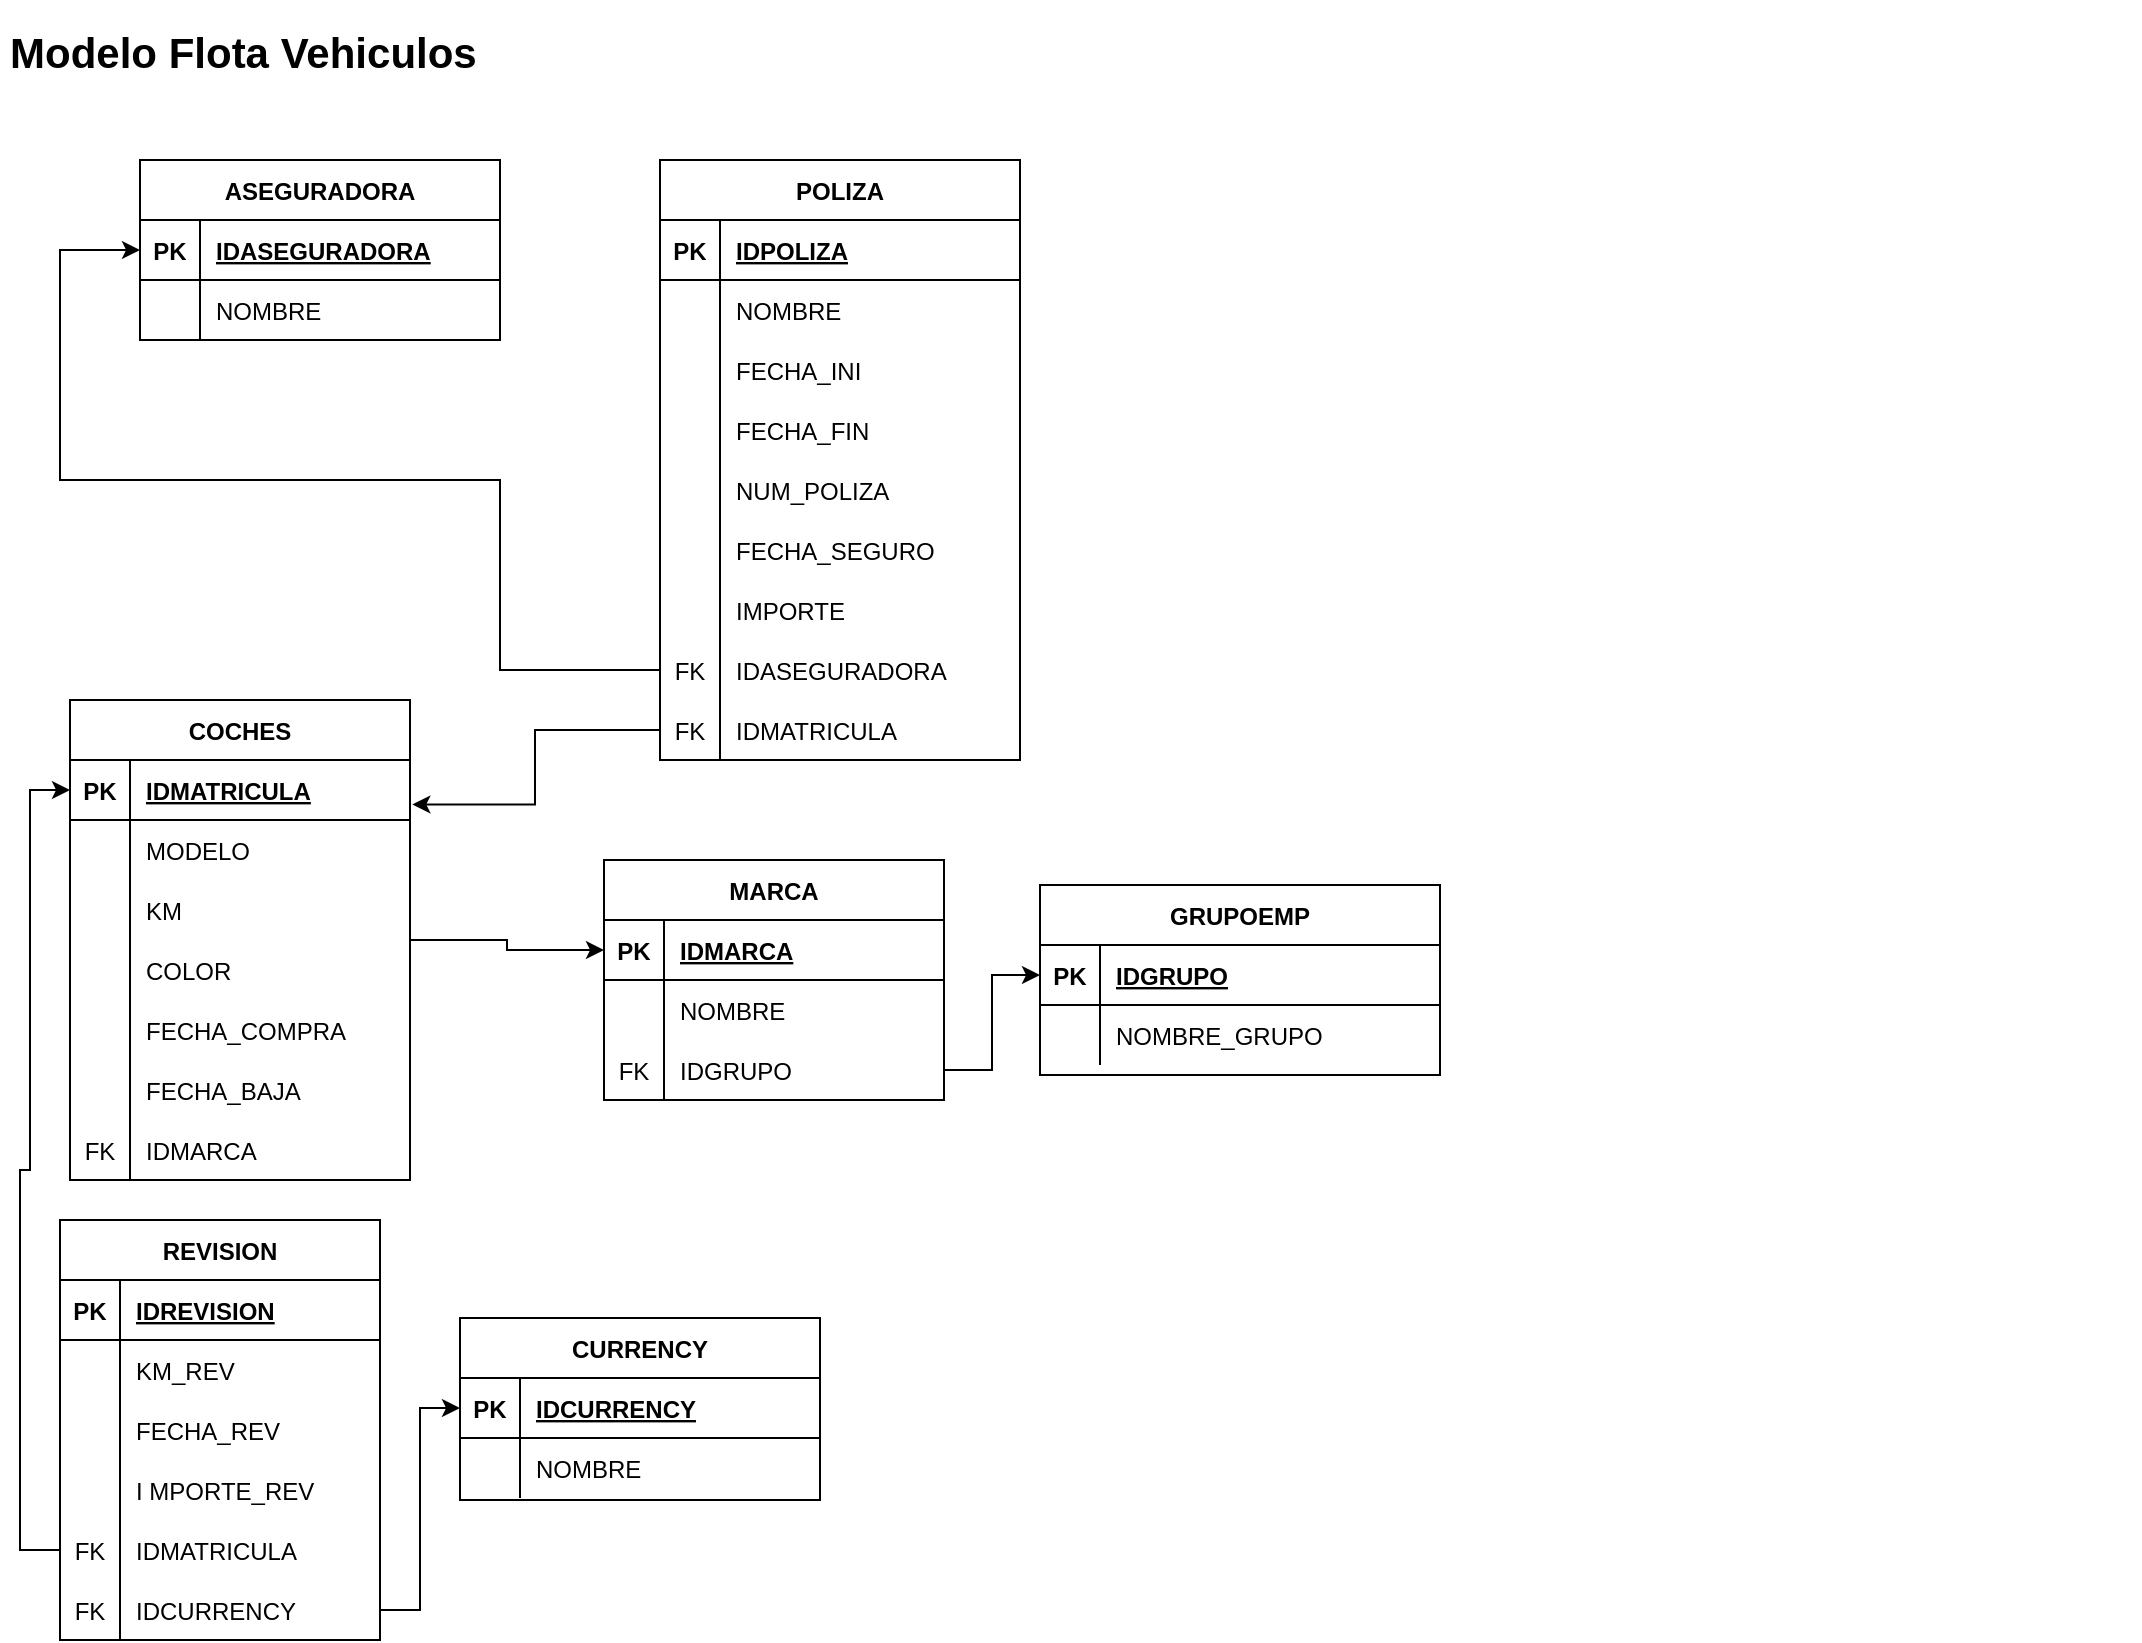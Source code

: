<mxfile version="20.2.3" type="device"><diagram id="aK4C7mlp8Xrq4ZPR62fl" name="Inicial"><mxGraphModel dx="1865" dy="1818" grid="1" gridSize="10" guides="1" tooltips="1" connect="1" arrows="1" fold="1" page="1" pageScale="1" pageWidth="827" pageHeight="1169" math="0" shadow="0"><root><mxCell id="sPQ5rHdTqfsLDdzNJS4Q-0"/><mxCell id="sPQ5rHdTqfsLDdzNJS4Q-1" parent="sPQ5rHdTqfsLDdzNJS4Q-0"/><mxCell id="rnK1RcPISzeLYqiDlAwx-37" style="edgeStyle=orthogonalEdgeStyle;rounded=0;orthogonalLoop=1;jettySize=auto;html=1;entryX=0;entryY=0.5;entryDx=0;entryDy=0;exitX=0;exitY=0.5;exitDx=0;exitDy=0;" parent="sPQ5rHdTqfsLDdzNJS4Q-1" source="Af42pifktL7_p83YSDZg-10" target="Af42pifktL7_p83YSDZg-18" edge="1"><mxGeometry relative="1" as="geometry"><mxPoint x="-190" y="45" as="sourcePoint"/><mxPoint x="-100" y="290" as="targetPoint"/><Array as="points"><mxPoint x="-550" y="255"/><mxPoint x="-550" y="160"/><mxPoint x="-770" y="160"/></Array></mxGeometry></mxCell><mxCell id="at1n2VVAKuRgi7JGiB5w-0" value="&lt;h1 style=&quot;font-size: 21px&quot;&gt;Modelo Flota Vehiculos&lt;/h1&gt;&lt;div&gt;&lt;br&gt;&lt;/div&gt;" style="text;html=1;strokeColor=none;fillColor=none;spacing=5;spacingTop=-20;whiteSpace=wrap;overflow=hidden;rounded=0;fontSize=21;" parent="sPQ5rHdTqfsLDdzNJS4Q-1" vertex="1"><mxGeometry x="-800" y="-70" width="1070" height="70" as="geometry"/></mxCell><mxCell id="-VSsJxpQk10HwrVMGV95-1" value="POLIZA" style="shape=table;startSize=30;container=1;collapsible=1;childLayout=tableLayout;fixedRows=1;rowLines=0;fontStyle=1;align=center;resizeLast=1;" parent="sPQ5rHdTqfsLDdzNJS4Q-1" vertex="1"><mxGeometry x="-470" width="180" height="300" as="geometry"/></mxCell><mxCell id="-VSsJxpQk10HwrVMGV95-2" value="" style="shape=tableRow;horizontal=0;startSize=0;swimlaneHead=0;swimlaneBody=0;fillColor=none;collapsible=0;dropTarget=0;points=[[0,0.5],[1,0.5]];portConstraint=eastwest;top=0;left=0;right=0;bottom=1;" parent="-VSsJxpQk10HwrVMGV95-1" vertex="1"><mxGeometry y="30" width="180" height="30" as="geometry"/></mxCell><mxCell id="-VSsJxpQk10HwrVMGV95-3" value="PK" style="shape=partialRectangle;connectable=0;fillColor=none;top=0;left=0;bottom=0;right=0;fontStyle=1;overflow=hidden;" parent="-VSsJxpQk10HwrVMGV95-2" vertex="1"><mxGeometry width="30" height="30" as="geometry"><mxRectangle width="30" height="30" as="alternateBounds"/></mxGeometry></mxCell><mxCell id="-VSsJxpQk10HwrVMGV95-4" value="IDPOLIZA" style="shape=partialRectangle;connectable=0;fillColor=none;top=0;left=0;bottom=0;right=0;align=left;spacingLeft=6;fontStyle=5;overflow=hidden;" parent="-VSsJxpQk10HwrVMGV95-2" vertex="1"><mxGeometry x="30" width="150" height="30" as="geometry"><mxRectangle width="150" height="30" as="alternateBounds"/></mxGeometry></mxCell><mxCell id="Af42pifktL7_p83YSDZg-14" value="" style="shape=tableRow;horizontal=0;startSize=0;swimlaneHead=0;swimlaneBody=0;fillColor=none;collapsible=0;dropTarget=0;points=[[0,0.5],[1,0.5]];portConstraint=eastwest;top=0;left=0;right=0;bottom=0;" parent="-VSsJxpQk10HwrVMGV95-1" vertex="1"><mxGeometry y="60" width="180" height="30" as="geometry"/></mxCell><mxCell id="Af42pifktL7_p83YSDZg-15" value="" style="shape=partialRectangle;connectable=0;fillColor=none;top=0;left=0;bottom=0;right=0;editable=1;overflow=hidden;" parent="Af42pifktL7_p83YSDZg-14" vertex="1"><mxGeometry width="30" height="30" as="geometry"><mxRectangle width="30" height="30" as="alternateBounds"/></mxGeometry></mxCell><mxCell id="Af42pifktL7_p83YSDZg-16" value="NOMBRE" style="shape=partialRectangle;connectable=0;fillColor=none;top=0;left=0;bottom=0;right=0;align=left;spacingLeft=6;overflow=hidden;" parent="Af42pifktL7_p83YSDZg-14" vertex="1"><mxGeometry x="30" width="150" height="30" as="geometry"><mxRectangle width="150" height="30" as="alternateBounds"/></mxGeometry></mxCell><mxCell id="-VSsJxpQk10HwrVMGV95-5" value="" style="shape=tableRow;horizontal=0;startSize=0;swimlaneHead=0;swimlaneBody=0;fillColor=none;collapsible=0;dropTarget=0;points=[[0,0.5],[1,0.5]];portConstraint=eastwest;top=0;left=0;right=0;bottom=0;" parent="-VSsJxpQk10HwrVMGV95-1" vertex="1"><mxGeometry y="90" width="180" height="30" as="geometry"/></mxCell><mxCell id="-VSsJxpQk10HwrVMGV95-6" value="" style="shape=partialRectangle;connectable=0;fillColor=none;top=0;left=0;bottom=0;right=0;editable=1;overflow=hidden;" parent="-VSsJxpQk10HwrVMGV95-5" vertex="1"><mxGeometry width="30" height="30" as="geometry"><mxRectangle width="30" height="30" as="alternateBounds"/></mxGeometry></mxCell><mxCell id="-VSsJxpQk10HwrVMGV95-7" value="FECHA_INI" style="shape=partialRectangle;connectable=0;fillColor=none;top=0;left=0;bottom=0;right=0;align=left;spacingLeft=6;overflow=hidden;" parent="-VSsJxpQk10HwrVMGV95-5" vertex="1"><mxGeometry x="30" width="150" height="30" as="geometry"><mxRectangle width="150" height="30" as="alternateBounds"/></mxGeometry></mxCell><mxCell id="-VSsJxpQk10HwrVMGV95-8" value="" style="shape=tableRow;horizontal=0;startSize=0;swimlaneHead=0;swimlaneBody=0;fillColor=none;collapsible=0;dropTarget=0;points=[[0,0.5],[1,0.5]];portConstraint=eastwest;top=0;left=0;right=0;bottom=0;" parent="-VSsJxpQk10HwrVMGV95-1" vertex="1"><mxGeometry y="120" width="180" height="30" as="geometry"/></mxCell><mxCell id="-VSsJxpQk10HwrVMGV95-9" value="" style="shape=partialRectangle;connectable=0;fillColor=none;top=0;left=0;bottom=0;right=0;editable=1;overflow=hidden;" parent="-VSsJxpQk10HwrVMGV95-8" vertex="1"><mxGeometry width="30" height="30" as="geometry"><mxRectangle width="30" height="30" as="alternateBounds"/></mxGeometry></mxCell><mxCell id="-VSsJxpQk10HwrVMGV95-10" value="FECHA_FIN" style="shape=partialRectangle;connectable=0;fillColor=none;top=0;left=0;bottom=0;right=0;align=left;spacingLeft=6;overflow=hidden;" parent="-VSsJxpQk10HwrVMGV95-8" vertex="1"><mxGeometry x="30" width="150" height="30" as="geometry"><mxRectangle width="150" height="30" as="alternateBounds"/></mxGeometry></mxCell><mxCell id="Af42pifktL7_p83YSDZg-35" value="" style="shape=tableRow;horizontal=0;startSize=0;swimlaneHead=0;swimlaneBody=0;fillColor=none;collapsible=0;dropTarget=0;points=[[0,0.5],[1,0.5]];portConstraint=eastwest;top=0;left=0;right=0;bottom=0;" parent="-VSsJxpQk10HwrVMGV95-1" vertex="1"><mxGeometry y="150" width="180" height="30" as="geometry"/></mxCell><mxCell id="Af42pifktL7_p83YSDZg-36" value="" style="shape=partialRectangle;connectable=0;fillColor=none;top=0;left=0;bottom=0;right=0;editable=1;overflow=hidden;" parent="Af42pifktL7_p83YSDZg-35" vertex="1"><mxGeometry width="30" height="30" as="geometry"><mxRectangle width="30" height="30" as="alternateBounds"/></mxGeometry></mxCell><mxCell id="Af42pifktL7_p83YSDZg-37" value="NUM_POLIZA" style="shape=partialRectangle;connectable=0;fillColor=none;top=0;left=0;bottom=0;right=0;align=left;spacingLeft=6;overflow=hidden;" parent="Af42pifktL7_p83YSDZg-35" vertex="1"><mxGeometry x="30" width="150" height="30" as="geometry"><mxRectangle width="150" height="30" as="alternateBounds"/></mxGeometry></mxCell><mxCell id="Af42pifktL7_p83YSDZg-39" value="" style="shape=tableRow;horizontal=0;startSize=0;swimlaneHead=0;swimlaneBody=0;fillColor=none;collapsible=0;dropTarget=0;points=[[0,0.5],[1,0.5]];portConstraint=eastwest;top=0;left=0;right=0;bottom=0;" parent="-VSsJxpQk10HwrVMGV95-1" vertex="1"><mxGeometry y="180" width="180" height="30" as="geometry"/></mxCell><mxCell id="Af42pifktL7_p83YSDZg-40" value="" style="shape=partialRectangle;connectable=0;fillColor=none;top=0;left=0;bottom=0;right=0;editable=1;overflow=hidden;" parent="Af42pifktL7_p83YSDZg-39" vertex="1"><mxGeometry width="30" height="30" as="geometry"><mxRectangle width="30" height="30" as="alternateBounds"/></mxGeometry></mxCell><mxCell id="Af42pifktL7_p83YSDZg-41" value="FECHA_SEGURO" style="shape=partialRectangle;connectable=0;fillColor=none;top=0;left=0;bottom=0;right=0;align=left;spacingLeft=6;overflow=hidden;" parent="Af42pifktL7_p83YSDZg-39" vertex="1"><mxGeometry x="30" width="150" height="30" as="geometry"><mxRectangle width="150" height="30" as="alternateBounds"/></mxGeometry></mxCell><mxCell id="Af42pifktL7_p83YSDZg-43" value="" style="shape=tableRow;horizontal=0;startSize=0;swimlaneHead=0;swimlaneBody=0;fillColor=none;collapsible=0;dropTarget=0;points=[[0,0.5],[1,0.5]];portConstraint=eastwest;top=0;left=0;right=0;bottom=0;" parent="-VSsJxpQk10HwrVMGV95-1" vertex="1"><mxGeometry y="210" width="180" height="30" as="geometry"/></mxCell><mxCell id="Af42pifktL7_p83YSDZg-44" value="" style="shape=partialRectangle;connectable=0;fillColor=none;top=0;left=0;bottom=0;right=0;editable=1;overflow=hidden;" parent="Af42pifktL7_p83YSDZg-43" vertex="1"><mxGeometry width="30" height="30" as="geometry"><mxRectangle width="30" height="30" as="alternateBounds"/></mxGeometry></mxCell><mxCell id="Af42pifktL7_p83YSDZg-45" value="IMPORTE" style="shape=partialRectangle;connectable=0;fillColor=none;top=0;left=0;bottom=0;right=0;align=left;spacingLeft=6;overflow=hidden;" parent="Af42pifktL7_p83YSDZg-43" vertex="1"><mxGeometry x="30" width="150" height="30" as="geometry"><mxRectangle width="150" height="30" as="alternateBounds"/></mxGeometry></mxCell><mxCell id="Af42pifktL7_p83YSDZg-10" value="" style="shape=tableRow;horizontal=0;startSize=0;swimlaneHead=0;swimlaneBody=0;fillColor=none;collapsible=0;dropTarget=0;points=[[0,0.5],[1,0.5]];portConstraint=eastwest;top=0;left=0;right=0;bottom=0;" parent="-VSsJxpQk10HwrVMGV95-1" vertex="1"><mxGeometry y="240" width="180" height="30" as="geometry"/></mxCell><mxCell id="Af42pifktL7_p83YSDZg-11" value="FK" style="shape=partialRectangle;connectable=0;fillColor=none;top=0;left=0;bottom=0;right=0;fontStyle=0;overflow=hidden;" parent="Af42pifktL7_p83YSDZg-10" vertex="1"><mxGeometry width="30" height="30" as="geometry"><mxRectangle width="30" height="30" as="alternateBounds"/></mxGeometry></mxCell><mxCell id="Af42pifktL7_p83YSDZg-12" value="IDASEGURADORA" style="shape=partialRectangle;connectable=0;fillColor=none;top=0;left=0;bottom=0;right=0;align=left;spacingLeft=6;fontStyle=0;overflow=hidden;" parent="Af42pifktL7_p83YSDZg-10" vertex="1"><mxGeometry x="30" width="150" height="30" as="geometry"><mxRectangle width="150" height="30" as="alternateBounds"/></mxGeometry></mxCell><mxCell id="Af42pifktL7_p83YSDZg-31" value="" style="shape=tableRow;horizontal=0;startSize=0;swimlaneHead=0;swimlaneBody=0;fillColor=none;collapsible=0;dropTarget=0;points=[[0,0.5],[1,0.5]];portConstraint=eastwest;top=0;left=0;right=0;bottom=0;" parent="-VSsJxpQk10HwrVMGV95-1" vertex="1"><mxGeometry y="270" width="180" height="30" as="geometry"/></mxCell><mxCell id="Af42pifktL7_p83YSDZg-32" value="FK" style="shape=partialRectangle;connectable=0;fillColor=none;top=0;left=0;bottom=0;right=0;fontStyle=0;overflow=hidden;" parent="Af42pifktL7_p83YSDZg-31" vertex="1"><mxGeometry width="30" height="30" as="geometry"><mxRectangle width="30" height="30" as="alternateBounds"/></mxGeometry></mxCell><mxCell id="Af42pifktL7_p83YSDZg-33" value="IDMATRICULA" style="shape=partialRectangle;connectable=0;fillColor=none;top=0;left=0;bottom=0;right=0;align=left;spacingLeft=6;fontStyle=0;overflow=hidden;" parent="Af42pifktL7_p83YSDZg-31" vertex="1"><mxGeometry x="30" width="150" height="30" as="geometry"><mxRectangle width="150" height="30" as="alternateBounds"/></mxGeometry></mxCell><mxCell id="Af42pifktL7_p83YSDZg-68" style="edgeStyle=orthogonalEdgeStyle;rounded=0;orthogonalLoop=1;jettySize=auto;html=1;" parent="sPQ5rHdTqfsLDdzNJS4Q-1" source="-VSsJxpQk10HwrVMGV95-14" target="-VSsJxpQk10HwrVMGV95-28" edge="1"><mxGeometry relative="1" as="geometry"/></mxCell><mxCell id="-VSsJxpQk10HwrVMGV95-14" value="COCHES" style="shape=table;startSize=30;container=1;collapsible=1;childLayout=tableLayout;fixedRows=1;rowLines=0;fontStyle=1;align=center;resizeLast=1;" parent="sPQ5rHdTqfsLDdzNJS4Q-1" vertex="1"><mxGeometry x="-765" y="270" width="170" height="240" as="geometry"/></mxCell><mxCell id="-VSsJxpQk10HwrVMGV95-15" value="" style="shape=tableRow;horizontal=0;startSize=0;swimlaneHead=0;swimlaneBody=0;fillColor=none;collapsible=0;dropTarget=0;points=[[0,0.5],[1,0.5]];portConstraint=eastwest;top=0;left=0;right=0;bottom=1;" parent="-VSsJxpQk10HwrVMGV95-14" vertex="1"><mxGeometry y="30" width="170" height="30" as="geometry"/></mxCell><mxCell id="-VSsJxpQk10HwrVMGV95-16" value="PK" style="shape=partialRectangle;connectable=0;fillColor=none;top=0;left=0;bottom=0;right=0;fontStyle=1;overflow=hidden;" parent="-VSsJxpQk10HwrVMGV95-15" vertex="1"><mxGeometry width="30" height="30" as="geometry"><mxRectangle width="30" height="30" as="alternateBounds"/></mxGeometry></mxCell><mxCell id="-VSsJxpQk10HwrVMGV95-17" value="IDMATRICULA" style="shape=partialRectangle;connectable=0;fillColor=none;top=0;left=0;bottom=0;right=0;align=left;spacingLeft=6;fontStyle=5;overflow=hidden;" parent="-VSsJxpQk10HwrVMGV95-15" vertex="1"><mxGeometry x="30" width="140" height="30" as="geometry"><mxRectangle width="140" height="30" as="alternateBounds"/></mxGeometry></mxCell><mxCell id="-VSsJxpQk10HwrVMGV95-18" value="" style="shape=tableRow;horizontal=0;startSize=0;swimlaneHead=0;swimlaneBody=0;fillColor=none;collapsible=0;dropTarget=0;points=[[0,0.5],[1,0.5]];portConstraint=eastwest;top=0;left=0;right=0;bottom=0;" parent="-VSsJxpQk10HwrVMGV95-14" vertex="1"><mxGeometry y="60" width="170" height="30" as="geometry"/></mxCell><mxCell id="-VSsJxpQk10HwrVMGV95-19" value="" style="shape=partialRectangle;connectable=0;fillColor=none;top=0;left=0;bottom=0;right=0;editable=1;overflow=hidden;" parent="-VSsJxpQk10HwrVMGV95-18" vertex="1"><mxGeometry width="30" height="30" as="geometry"><mxRectangle width="30" height="30" as="alternateBounds"/></mxGeometry></mxCell><mxCell id="-VSsJxpQk10HwrVMGV95-20" value="MODELO" style="shape=partialRectangle;connectable=0;fillColor=none;top=0;left=0;bottom=0;right=0;align=left;spacingLeft=6;overflow=hidden;" parent="-VSsJxpQk10HwrVMGV95-18" vertex="1"><mxGeometry x="30" width="140" height="30" as="geometry"><mxRectangle width="140" height="30" as="alternateBounds"/></mxGeometry></mxCell><mxCell id="-VSsJxpQk10HwrVMGV95-24" value="" style="shape=tableRow;horizontal=0;startSize=0;swimlaneHead=0;swimlaneBody=0;fillColor=none;collapsible=0;dropTarget=0;points=[[0,0.5],[1,0.5]];portConstraint=eastwest;top=0;left=0;right=0;bottom=0;" parent="-VSsJxpQk10HwrVMGV95-14" vertex="1"><mxGeometry y="90" width="170" height="30" as="geometry"/></mxCell><mxCell id="-VSsJxpQk10HwrVMGV95-25" value="" style="shape=partialRectangle;connectable=0;fillColor=none;top=0;left=0;bottom=0;right=0;editable=1;overflow=hidden;" parent="-VSsJxpQk10HwrVMGV95-24" vertex="1"><mxGeometry width="30" height="30" as="geometry"><mxRectangle width="30" height="30" as="alternateBounds"/></mxGeometry></mxCell><mxCell id="-VSsJxpQk10HwrVMGV95-26" value="KM" style="shape=partialRectangle;connectable=0;fillColor=none;top=0;left=0;bottom=0;right=0;align=left;spacingLeft=6;overflow=hidden;" parent="-VSsJxpQk10HwrVMGV95-24" vertex="1"><mxGeometry x="30" width="140" height="30" as="geometry"><mxRectangle width="140" height="30" as="alternateBounds"/></mxGeometry></mxCell><mxCell id="Af42pifktL7_p83YSDZg-51" value="" style="shape=tableRow;horizontal=0;startSize=0;swimlaneHead=0;swimlaneBody=0;fillColor=none;collapsible=0;dropTarget=0;points=[[0,0.5],[1,0.5]];portConstraint=eastwest;top=0;left=0;right=0;bottom=0;" parent="-VSsJxpQk10HwrVMGV95-14" vertex="1"><mxGeometry y="120" width="170" height="30" as="geometry"/></mxCell><mxCell id="Af42pifktL7_p83YSDZg-52" value="" style="shape=partialRectangle;connectable=0;fillColor=none;top=0;left=0;bottom=0;right=0;editable=1;overflow=hidden;" parent="Af42pifktL7_p83YSDZg-51" vertex="1"><mxGeometry width="30" height="30" as="geometry"><mxRectangle width="30" height="30" as="alternateBounds"/></mxGeometry></mxCell><mxCell id="Af42pifktL7_p83YSDZg-53" value="COLOR" style="shape=partialRectangle;connectable=0;fillColor=none;top=0;left=0;bottom=0;right=0;align=left;spacingLeft=6;overflow=hidden;" parent="Af42pifktL7_p83YSDZg-51" vertex="1"><mxGeometry x="30" width="140" height="30" as="geometry"><mxRectangle width="140" height="30" as="alternateBounds"/></mxGeometry></mxCell><mxCell id="Af42pifktL7_p83YSDZg-47" value="" style="shape=tableRow;horizontal=0;startSize=0;swimlaneHead=0;swimlaneBody=0;fillColor=none;collapsible=0;dropTarget=0;points=[[0,0.5],[1,0.5]];portConstraint=eastwest;top=0;left=0;right=0;bottom=0;" parent="-VSsJxpQk10HwrVMGV95-14" vertex="1"><mxGeometry y="150" width="170" height="30" as="geometry"/></mxCell><mxCell id="Af42pifktL7_p83YSDZg-48" value="" style="shape=partialRectangle;connectable=0;fillColor=none;top=0;left=0;bottom=0;right=0;editable=1;overflow=hidden;" parent="Af42pifktL7_p83YSDZg-47" vertex="1"><mxGeometry width="30" height="30" as="geometry"><mxRectangle width="30" height="30" as="alternateBounds"/></mxGeometry></mxCell><mxCell id="Af42pifktL7_p83YSDZg-49" value="FECHA_COMPRA" style="shape=partialRectangle;connectable=0;fillColor=none;top=0;left=0;bottom=0;right=0;align=left;spacingLeft=6;overflow=hidden;" parent="Af42pifktL7_p83YSDZg-47" vertex="1"><mxGeometry x="30" width="140" height="30" as="geometry"><mxRectangle width="140" height="30" as="alternateBounds"/></mxGeometry></mxCell><mxCell id="Af42pifktL7_p83YSDZg-55" value="" style="shape=tableRow;horizontal=0;startSize=0;swimlaneHead=0;swimlaneBody=0;fillColor=none;collapsible=0;dropTarget=0;points=[[0,0.5],[1,0.5]];portConstraint=eastwest;top=0;left=0;right=0;bottom=0;" parent="-VSsJxpQk10HwrVMGV95-14" vertex="1"><mxGeometry y="180" width="170" height="30" as="geometry"/></mxCell><mxCell id="Af42pifktL7_p83YSDZg-56" value="" style="shape=partialRectangle;connectable=0;fillColor=none;top=0;left=0;bottom=0;right=0;editable=1;overflow=hidden;" parent="Af42pifktL7_p83YSDZg-55" vertex="1"><mxGeometry width="30" height="30" as="geometry"><mxRectangle width="30" height="30" as="alternateBounds"/></mxGeometry></mxCell><mxCell id="Af42pifktL7_p83YSDZg-57" value="FECHA_BAJA" style="shape=partialRectangle;connectable=0;fillColor=none;top=0;left=0;bottom=0;right=0;align=left;spacingLeft=6;overflow=hidden;" parent="Af42pifktL7_p83YSDZg-55" vertex="1"><mxGeometry x="30" width="140" height="30" as="geometry"><mxRectangle width="140" height="30" as="alternateBounds"/></mxGeometry></mxCell><mxCell id="Af42pifktL7_p83YSDZg-59" value="" style="shape=tableRow;horizontal=0;startSize=0;swimlaneHead=0;swimlaneBody=0;fillColor=none;collapsible=0;dropTarget=0;points=[[0,0.5],[1,0.5]];portConstraint=eastwest;top=0;left=0;right=0;bottom=0;" parent="-VSsJxpQk10HwrVMGV95-14" vertex="1"><mxGeometry y="210" width="170" height="30" as="geometry"/></mxCell><mxCell id="Af42pifktL7_p83YSDZg-60" value="FK" style="shape=partialRectangle;connectable=0;fillColor=none;top=0;left=0;bottom=0;right=0;fontStyle=0;overflow=hidden;" parent="Af42pifktL7_p83YSDZg-59" vertex="1"><mxGeometry width="30" height="30" as="geometry"><mxRectangle width="30" height="30" as="alternateBounds"/></mxGeometry></mxCell><mxCell id="Af42pifktL7_p83YSDZg-61" value="IDMARCA" style="shape=partialRectangle;connectable=0;fillColor=none;top=0;left=0;bottom=0;right=0;align=left;spacingLeft=6;fontStyle=0;overflow=hidden;" parent="Af42pifktL7_p83YSDZg-59" vertex="1"><mxGeometry x="30" width="140" height="30" as="geometry"><mxRectangle width="140" height="30" as="alternateBounds"/></mxGeometry></mxCell><mxCell id="-VSsJxpQk10HwrVMGV95-27" value="MARCA" style="shape=table;startSize=30;container=1;collapsible=1;childLayout=tableLayout;fixedRows=1;rowLines=0;fontStyle=1;align=center;resizeLast=1;" parent="sPQ5rHdTqfsLDdzNJS4Q-1" vertex="1"><mxGeometry x="-498" y="350" width="170" height="120" as="geometry"/></mxCell><mxCell id="-VSsJxpQk10HwrVMGV95-28" value="" style="shape=tableRow;horizontal=0;startSize=0;swimlaneHead=0;swimlaneBody=0;fillColor=none;collapsible=0;dropTarget=0;points=[[0,0.5],[1,0.5]];portConstraint=eastwest;top=0;left=0;right=0;bottom=1;" parent="-VSsJxpQk10HwrVMGV95-27" vertex="1"><mxGeometry y="30" width="170" height="30" as="geometry"/></mxCell><mxCell id="-VSsJxpQk10HwrVMGV95-29" value="PK" style="shape=partialRectangle;connectable=0;fillColor=none;top=0;left=0;bottom=0;right=0;fontStyle=1;overflow=hidden;" parent="-VSsJxpQk10HwrVMGV95-28" vertex="1"><mxGeometry width="30" height="30" as="geometry"><mxRectangle width="30" height="30" as="alternateBounds"/></mxGeometry></mxCell><mxCell id="-VSsJxpQk10HwrVMGV95-30" value="IDMARCA" style="shape=partialRectangle;connectable=0;fillColor=none;top=0;left=0;bottom=0;right=0;align=left;spacingLeft=6;fontStyle=5;overflow=hidden;" parent="-VSsJxpQk10HwrVMGV95-28" vertex="1"><mxGeometry x="30" width="140" height="30" as="geometry"><mxRectangle width="140" height="30" as="alternateBounds"/></mxGeometry></mxCell><mxCell id="-VSsJxpQk10HwrVMGV95-31" value="" style="shape=tableRow;horizontal=0;startSize=0;swimlaneHead=0;swimlaneBody=0;fillColor=none;collapsible=0;dropTarget=0;points=[[0,0.5],[1,0.5]];portConstraint=eastwest;top=0;left=0;right=0;bottom=0;" parent="-VSsJxpQk10HwrVMGV95-27" vertex="1"><mxGeometry y="60" width="170" height="30" as="geometry"/></mxCell><mxCell id="-VSsJxpQk10HwrVMGV95-32" value="" style="shape=partialRectangle;connectable=0;fillColor=none;top=0;left=0;bottom=0;right=0;editable=1;overflow=hidden;" parent="-VSsJxpQk10HwrVMGV95-31" vertex="1"><mxGeometry width="30" height="30" as="geometry"><mxRectangle width="30" height="30" as="alternateBounds"/></mxGeometry></mxCell><mxCell id="-VSsJxpQk10HwrVMGV95-33" value="NOMBRE" style="shape=partialRectangle;connectable=0;fillColor=none;top=0;left=0;bottom=0;right=0;align=left;spacingLeft=6;overflow=hidden;" parent="-VSsJxpQk10HwrVMGV95-31" vertex="1"><mxGeometry x="30" width="140" height="30" as="geometry"><mxRectangle width="140" height="30" as="alternateBounds"/></mxGeometry></mxCell><mxCell id="Af42pifktL7_p83YSDZg-63" value="" style="shape=tableRow;horizontal=0;startSize=0;swimlaneHead=0;swimlaneBody=0;fillColor=none;collapsible=0;dropTarget=0;points=[[0,0.5],[1,0.5]];portConstraint=eastwest;top=0;left=0;right=0;bottom=0;" parent="-VSsJxpQk10HwrVMGV95-27" vertex="1"><mxGeometry y="90" width="170" height="30" as="geometry"/></mxCell><mxCell id="Af42pifktL7_p83YSDZg-64" value="FK" style="shape=partialRectangle;connectable=0;fillColor=none;top=0;left=0;bottom=0;right=0;fontStyle=0;overflow=hidden;" parent="Af42pifktL7_p83YSDZg-63" vertex="1"><mxGeometry width="30" height="30" as="geometry"><mxRectangle width="30" height="30" as="alternateBounds"/></mxGeometry></mxCell><mxCell id="Af42pifktL7_p83YSDZg-65" value="IDGRUPO" style="shape=partialRectangle;connectable=0;fillColor=none;top=0;left=0;bottom=0;right=0;align=left;spacingLeft=6;fontStyle=0;overflow=hidden;" parent="Af42pifktL7_p83YSDZg-63" vertex="1"><mxGeometry x="30" width="140" height="30" as="geometry"><mxRectangle width="140" height="30" as="alternateBounds"/></mxGeometry></mxCell><mxCell id="-VSsJxpQk10HwrVMGV95-40" value="GRUPOEMP" style="shape=table;startSize=30;container=1;collapsible=1;childLayout=tableLayout;fixedRows=1;rowLines=0;fontStyle=1;align=center;resizeLast=1;" parent="sPQ5rHdTqfsLDdzNJS4Q-1" vertex="1"><mxGeometry x="-280" y="362.5" width="200" height="95" as="geometry"/></mxCell><mxCell id="-VSsJxpQk10HwrVMGV95-41" value="" style="shape=tableRow;horizontal=0;startSize=0;swimlaneHead=0;swimlaneBody=0;fillColor=none;collapsible=0;dropTarget=0;points=[[0,0.5],[1,0.5]];portConstraint=eastwest;top=0;left=0;right=0;bottom=1;" parent="-VSsJxpQk10HwrVMGV95-40" vertex="1"><mxGeometry y="30" width="200" height="30" as="geometry"/></mxCell><mxCell id="-VSsJxpQk10HwrVMGV95-42" value="PK" style="shape=partialRectangle;connectable=0;fillColor=none;top=0;left=0;bottom=0;right=0;fontStyle=1;overflow=hidden;" parent="-VSsJxpQk10HwrVMGV95-41" vertex="1"><mxGeometry width="30" height="30" as="geometry"><mxRectangle width="30" height="30" as="alternateBounds"/></mxGeometry></mxCell><mxCell id="-VSsJxpQk10HwrVMGV95-43" value="IDGRUPO" style="shape=partialRectangle;connectable=0;fillColor=none;top=0;left=0;bottom=0;right=0;align=left;spacingLeft=6;fontStyle=5;overflow=hidden;" parent="-VSsJxpQk10HwrVMGV95-41" vertex="1"><mxGeometry x="30" width="170" height="30" as="geometry"><mxRectangle width="170" height="30" as="alternateBounds"/></mxGeometry></mxCell><mxCell id="-VSsJxpQk10HwrVMGV95-44" value="" style="shape=tableRow;horizontal=0;startSize=0;swimlaneHead=0;swimlaneBody=0;fillColor=none;collapsible=0;dropTarget=0;points=[[0,0.5],[1,0.5]];portConstraint=eastwest;top=0;left=0;right=0;bottom=0;" parent="-VSsJxpQk10HwrVMGV95-40" vertex="1"><mxGeometry y="60" width="200" height="30" as="geometry"/></mxCell><mxCell id="-VSsJxpQk10HwrVMGV95-45" value="" style="shape=partialRectangle;connectable=0;fillColor=none;top=0;left=0;bottom=0;right=0;editable=1;overflow=hidden;" parent="-VSsJxpQk10HwrVMGV95-44" vertex="1"><mxGeometry width="30" height="30" as="geometry"><mxRectangle width="30" height="30" as="alternateBounds"/></mxGeometry></mxCell><mxCell id="-VSsJxpQk10HwrVMGV95-46" value="NOMBRE_GRUPO" style="shape=partialRectangle;connectable=0;fillColor=none;top=0;left=0;bottom=0;right=0;align=left;spacingLeft=6;overflow=hidden;" parent="-VSsJxpQk10HwrVMGV95-44" vertex="1"><mxGeometry x="30" width="170" height="30" as="geometry"><mxRectangle width="170" height="30" as="alternateBounds"/></mxGeometry></mxCell><mxCell id="-VSsJxpQk10HwrVMGV95-53" value="REVISION" style="shape=table;startSize=30;container=1;collapsible=1;childLayout=tableLayout;fixedRows=1;rowLines=0;fontStyle=1;align=center;resizeLast=1;" parent="sPQ5rHdTqfsLDdzNJS4Q-1" vertex="1"><mxGeometry x="-770" y="530" width="160" height="210" as="geometry"><mxRectangle x="-130" y="500" width="70" height="30" as="alternateBounds"/></mxGeometry></mxCell><mxCell id="-VSsJxpQk10HwrVMGV95-54" value="" style="shape=tableRow;horizontal=0;startSize=0;swimlaneHead=0;swimlaneBody=0;fillColor=none;collapsible=0;dropTarget=0;points=[[0,0.5],[1,0.5]];portConstraint=eastwest;top=0;left=0;right=0;bottom=1;" parent="-VSsJxpQk10HwrVMGV95-53" vertex="1"><mxGeometry y="30" width="160" height="30" as="geometry"/></mxCell><mxCell id="-VSsJxpQk10HwrVMGV95-55" value="PK" style="shape=partialRectangle;connectable=0;fillColor=none;top=0;left=0;bottom=0;right=0;fontStyle=1;overflow=hidden;" parent="-VSsJxpQk10HwrVMGV95-54" vertex="1"><mxGeometry width="30" height="30" as="geometry"><mxRectangle width="30" height="30" as="alternateBounds"/></mxGeometry></mxCell><mxCell id="-VSsJxpQk10HwrVMGV95-56" value="IDREVISION" style="shape=partialRectangle;connectable=0;fillColor=none;top=0;left=0;bottom=0;right=0;align=left;spacingLeft=6;fontStyle=5;overflow=hidden;" parent="-VSsJxpQk10HwrVMGV95-54" vertex="1"><mxGeometry x="30" width="130" height="30" as="geometry"><mxRectangle width="130" height="30" as="alternateBounds"/></mxGeometry></mxCell><mxCell id="-VSsJxpQk10HwrVMGV95-57" value="" style="shape=tableRow;horizontal=0;startSize=0;swimlaneHead=0;swimlaneBody=0;fillColor=none;collapsible=0;dropTarget=0;points=[[0,0.5],[1,0.5]];portConstraint=eastwest;top=0;left=0;right=0;bottom=0;" parent="-VSsJxpQk10HwrVMGV95-53" vertex="1"><mxGeometry y="60" width="160" height="30" as="geometry"/></mxCell><mxCell id="-VSsJxpQk10HwrVMGV95-58" value="" style="shape=partialRectangle;connectable=0;fillColor=none;top=0;left=0;bottom=0;right=0;editable=1;overflow=hidden;" parent="-VSsJxpQk10HwrVMGV95-57" vertex="1"><mxGeometry width="30" height="30" as="geometry"><mxRectangle width="30" height="30" as="alternateBounds"/></mxGeometry></mxCell><mxCell id="-VSsJxpQk10HwrVMGV95-59" value="KM_REV" style="shape=partialRectangle;connectable=0;fillColor=none;top=0;left=0;bottom=0;right=0;align=left;spacingLeft=6;overflow=hidden;" parent="-VSsJxpQk10HwrVMGV95-57" vertex="1"><mxGeometry x="30" width="130" height="30" as="geometry"><mxRectangle width="130" height="30" as="alternateBounds"/></mxGeometry></mxCell><mxCell id="-VSsJxpQk10HwrVMGV95-60" value="" style="shape=tableRow;horizontal=0;startSize=0;swimlaneHead=0;swimlaneBody=0;fillColor=none;collapsible=0;dropTarget=0;points=[[0,0.5],[1,0.5]];portConstraint=eastwest;top=0;left=0;right=0;bottom=0;" parent="-VSsJxpQk10HwrVMGV95-53" vertex="1"><mxGeometry y="90" width="160" height="30" as="geometry"/></mxCell><mxCell id="-VSsJxpQk10HwrVMGV95-61" value="" style="shape=partialRectangle;connectable=0;fillColor=none;top=0;left=0;bottom=0;right=0;editable=1;overflow=hidden;" parent="-VSsJxpQk10HwrVMGV95-60" vertex="1"><mxGeometry width="30" height="30" as="geometry"><mxRectangle width="30" height="30" as="alternateBounds"/></mxGeometry></mxCell><mxCell id="-VSsJxpQk10HwrVMGV95-62" value="FECHA_REV" style="shape=partialRectangle;connectable=0;fillColor=none;top=0;left=0;bottom=0;right=0;align=left;spacingLeft=6;overflow=hidden;" parent="-VSsJxpQk10HwrVMGV95-60" vertex="1"><mxGeometry x="30" width="130" height="30" as="geometry"><mxRectangle width="130" height="30" as="alternateBounds"/></mxGeometry></mxCell><mxCell id="-VSsJxpQk10HwrVMGV95-63" value="" style="shape=tableRow;horizontal=0;startSize=0;swimlaneHead=0;swimlaneBody=0;fillColor=none;collapsible=0;dropTarget=0;points=[[0,0.5],[1,0.5]];portConstraint=eastwest;top=0;left=0;right=0;bottom=0;" parent="-VSsJxpQk10HwrVMGV95-53" vertex="1"><mxGeometry y="120" width="160" height="30" as="geometry"/></mxCell><mxCell id="-VSsJxpQk10HwrVMGV95-64" value="" style="shape=partialRectangle;connectable=0;fillColor=none;top=0;left=0;bottom=0;right=0;editable=1;overflow=hidden;" parent="-VSsJxpQk10HwrVMGV95-63" vertex="1"><mxGeometry width="30" height="30" as="geometry"><mxRectangle width="30" height="30" as="alternateBounds"/></mxGeometry></mxCell><mxCell id="-VSsJxpQk10HwrVMGV95-65" value="I MPORTE_REV" style="shape=partialRectangle;connectable=0;fillColor=none;top=0;left=0;bottom=0;right=0;align=left;spacingLeft=6;overflow=hidden;" parent="-VSsJxpQk10HwrVMGV95-63" vertex="1"><mxGeometry x="30" width="130" height="30" as="geometry"><mxRectangle width="130" height="30" as="alternateBounds"/></mxGeometry></mxCell><mxCell id="Af42pifktL7_p83YSDZg-73" value="" style="shape=tableRow;horizontal=0;startSize=0;swimlaneHead=0;swimlaneBody=0;fillColor=none;collapsible=0;dropTarget=0;points=[[0,0.5],[1,0.5]];portConstraint=eastwest;top=0;left=0;right=0;bottom=0;" parent="-VSsJxpQk10HwrVMGV95-53" vertex="1"><mxGeometry y="150" width="160" height="30" as="geometry"/></mxCell><mxCell id="Af42pifktL7_p83YSDZg-74" value="FK" style="shape=partialRectangle;connectable=0;fillColor=none;top=0;left=0;bottom=0;right=0;fontStyle=0;overflow=hidden;" parent="Af42pifktL7_p83YSDZg-73" vertex="1"><mxGeometry width="30" height="30" as="geometry"><mxRectangle width="30" height="30" as="alternateBounds"/></mxGeometry></mxCell><mxCell id="Af42pifktL7_p83YSDZg-75" value="IDMATRICULA" style="shape=partialRectangle;connectable=0;fillColor=none;top=0;left=0;bottom=0;right=0;align=left;spacingLeft=6;fontStyle=0;overflow=hidden;" parent="Af42pifktL7_p83YSDZg-73" vertex="1"><mxGeometry x="30" width="130" height="30" as="geometry"><mxRectangle width="130" height="30" as="alternateBounds"/></mxGeometry></mxCell><mxCell id="Af42pifktL7_p83YSDZg-77" value="" style="shape=tableRow;horizontal=0;startSize=0;swimlaneHead=0;swimlaneBody=0;fillColor=none;collapsible=0;dropTarget=0;points=[[0,0.5],[1,0.5]];portConstraint=eastwest;top=0;left=0;right=0;bottom=0;" parent="-VSsJxpQk10HwrVMGV95-53" vertex="1"><mxGeometry y="180" width="160" height="30" as="geometry"/></mxCell><mxCell id="Af42pifktL7_p83YSDZg-78" value="FK" style="shape=partialRectangle;connectable=0;fillColor=none;top=0;left=0;bottom=0;right=0;fontStyle=0;overflow=hidden;" parent="Af42pifktL7_p83YSDZg-77" vertex="1"><mxGeometry width="30" height="30" as="geometry"><mxRectangle width="30" height="30" as="alternateBounds"/></mxGeometry></mxCell><mxCell id="Af42pifktL7_p83YSDZg-79" value="IDCURRENCY" style="shape=partialRectangle;connectable=0;fillColor=none;top=0;left=0;bottom=0;right=0;align=left;spacingLeft=6;fontStyle=0;overflow=hidden;" parent="Af42pifktL7_p83YSDZg-77" vertex="1"><mxGeometry x="30" width="130" height="30" as="geometry"><mxRectangle width="130" height="30" as="alternateBounds"/></mxGeometry></mxCell><mxCell id="Af42pifktL7_p83YSDZg-17" value="ASEGURADORA" style="shape=table;startSize=30;container=1;collapsible=1;childLayout=tableLayout;fixedRows=1;rowLines=0;fontStyle=1;align=center;resizeLast=1;" parent="sPQ5rHdTqfsLDdzNJS4Q-1" vertex="1"><mxGeometry x="-730" width="180" height="90" as="geometry"/></mxCell><mxCell id="Af42pifktL7_p83YSDZg-18" value="" style="shape=tableRow;horizontal=0;startSize=0;swimlaneHead=0;swimlaneBody=0;fillColor=none;collapsible=0;dropTarget=0;points=[[0,0.5],[1,0.5]];portConstraint=eastwest;top=0;left=0;right=0;bottom=1;" parent="Af42pifktL7_p83YSDZg-17" vertex="1"><mxGeometry y="30" width="180" height="30" as="geometry"/></mxCell><mxCell id="Af42pifktL7_p83YSDZg-19" value="PK" style="shape=partialRectangle;connectable=0;fillColor=none;top=0;left=0;bottom=0;right=0;fontStyle=1;overflow=hidden;" parent="Af42pifktL7_p83YSDZg-18" vertex="1"><mxGeometry width="30" height="30" as="geometry"><mxRectangle width="30" height="30" as="alternateBounds"/></mxGeometry></mxCell><mxCell id="Af42pifktL7_p83YSDZg-20" value="IDASEGURADORA" style="shape=partialRectangle;connectable=0;fillColor=none;top=0;left=0;bottom=0;right=0;align=left;spacingLeft=6;fontStyle=5;overflow=hidden;" parent="Af42pifktL7_p83YSDZg-18" vertex="1"><mxGeometry x="30" width="150" height="30" as="geometry"><mxRectangle width="150" height="30" as="alternateBounds"/></mxGeometry></mxCell><mxCell id="Af42pifktL7_p83YSDZg-21" value="" style="shape=tableRow;horizontal=0;startSize=0;swimlaneHead=0;swimlaneBody=0;fillColor=none;collapsible=0;dropTarget=0;points=[[0,0.5],[1,0.5]];portConstraint=eastwest;top=0;left=0;right=0;bottom=0;" parent="Af42pifktL7_p83YSDZg-17" vertex="1"><mxGeometry y="60" width="180" height="30" as="geometry"/></mxCell><mxCell id="Af42pifktL7_p83YSDZg-22" value="" style="shape=partialRectangle;connectable=0;fillColor=none;top=0;left=0;bottom=0;right=0;editable=1;overflow=hidden;" parent="Af42pifktL7_p83YSDZg-21" vertex="1"><mxGeometry width="30" height="30" as="geometry"><mxRectangle width="30" height="30" as="alternateBounds"/></mxGeometry></mxCell><mxCell id="Af42pifktL7_p83YSDZg-23" value="NOMBRE" style="shape=partialRectangle;connectable=0;fillColor=none;top=0;left=0;bottom=0;right=0;align=left;spacingLeft=6;overflow=hidden;" parent="Af42pifktL7_p83YSDZg-21" vertex="1"><mxGeometry x="30" width="150" height="30" as="geometry"><mxRectangle width="150" height="30" as="alternateBounds"/></mxGeometry></mxCell><mxCell id="Af42pifktL7_p83YSDZg-70" style="edgeStyle=orthogonalEdgeStyle;rounded=0;orthogonalLoop=1;jettySize=auto;html=1;entryX=1.007;entryY=0.74;entryDx=0;entryDy=0;entryPerimeter=0;" parent="sPQ5rHdTqfsLDdzNJS4Q-1" source="Af42pifktL7_p83YSDZg-31" target="-VSsJxpQk10HwrVMGV95-15" edge="1"><mxGeometry relative="1" as="geometry"/></mxCell><mxCell id="Af42pifktL7_p83YSDZg-71" style="edgeStyle=orthogonalEdgeStyle;rounded=0;orthogonalLoop=1;jettySize=auto;html=1;entryX=0;entryY=0.5;entryDx=0;entryDy=0;" parent="sPQ5rHdTqfsLDdzNJS4Q-1" source="Af42pifktL7_p83YSDZg-63" target="-VSsJxpQk10HwrVMGV95-41" edge="1"><mxGeometry relative="1" as="geometry"/></mxCell><mxCell id="Af42pifktL7_p83YSDZg-80" style="edgeStyle=orthogonalEdgeStyle;rounded=0;orthogonalLoop=1;jettySize=auto;html=1;entryX=0;entryY=0.5;entryDx=0;entryDy=0;" parent="sPQ5rHdTqfsLDdzNJS4Q-1" source="Af42pifktL7_p83YSDZg-73" target="-VSsJxpQk10HwrVMGV95-15" edge="1"><mxGeometry relative="1" as="geometry"><Array as="points"><mxPoint x="-790" y="695"/><mxPoint x="-790" y="505"/><mxPoint x="-785" y="505"/><mxPoint x="-785" y="315"/></Array></mxGeometry></mxCell><mxCell id="Af42pifktL7_p83YSDZg-81" value="CURRENCY" style="shape=table;startSize=30;container=1;collapsible=1;childLayout=tableLayout;fixedRows=1;rowLines=0;fontStyle=1;align=center;resizeLast=1;" parent="sPQ5rHdTqfsLDdzNJS4Q-1" vertex="1"><mxGeometry x="-570" y="579" width="180" height="91" as="geometry"/></mxCell><mxCell id="Af42pifktL7_p83YSDZg-82" value="" style="shape=tableRow;horizontal=0;startSize=0;swimlaneHead=0;swimlaneBody=0;fillColor=none;collapsible=0;dropTarget=0;points=[[0,0.5],[1,0.5]];portConstraint=eastwest;top=0;left=0;right=0;bottom=1;" parent="Af42pifktL7_p83YSDZg-81" vertex="1"><mxGeometry y="30" width="180" height="30" as="geometry"/></mxCell><mxCell id="Af42pifktL7_p83YSDZg-83" value="PK" style="shape=partialRectangle;connectable=0;fillColor=none;top=0;left=0;bottom=0;right=0;fontStyle=1;overflow=hidden;" parent="Af42pifktL7_p83YSDZg-82" vertex="1"><mxGeometry width="30" height="30" as="geometry"><mxRectangle width="30" height="30" as="alternateBounds"/></mxGeometry></mxCell><mxCell id="Af42pifktL7_p83YSDZg-84" value="IDCURRENCY" style="shape=partialRectangle;connectable=0;fillColor=none;top=0;left=0;bottom=0;right=0;align=left;spacingLeft=6;fontStyle=5;overflow=hidden;" parent="Af42pifktL7_p83YSDZg-82" vertex="1"><mxGeometry x="30" width="150" height="30" as="geometry"><mxRectangle width="150" height="30" as="alternateBounds"/></mxGeometry></mxCell><mxCell id="Af42pifktL7_p83YSDZg-85" value="" style="shape=tableRow;horizontal=0;startSize=0;swimlaneHead=0;swimlaneBody=0;fillColor=none;collapsible=0;dropTarget=0;points=[[0,0.5],[1,0.5]];portConstraint=eastwest;top=0;left=0;right=0;bottom=0;" parent="Af42pifktL7_p83YSDZg-81" vertex="1"><mxGeometry y="60" width="180" height="30" as="geometry"/></mxCell><mxCell id="Af42pifktL7_p83YSDZg-86" value="" style="shape=partialRectangle;connectable=0;fillColor=none;top=0;left=0;bottom=0;right=0;editable=1;overflow=hidden;" parent="Af42pifktL7_p83YSDZg-85" vertex="1"><mxGeometry width="30" height="30" as="geometry"><mxRectangle width="30" height="30" as="alternateBounds"/></mxGeometry></mxCell><mxCell id="Af42pifktL7_p83YSDZg-87" value="NOMBRE" style="shape=partialRectangle;connectable=0;fillColor=none;top=0;left=0;bottom=0;right=0;align=left;spacingLeft=6;overflow=hidden;" parent="Af42pifktL7_p83YSDZg-85" vertex="1"><mxGeometry x="30" width="150" height="30" as="geometry"><mxRectangle width="150" height="30" as="alternateBounds"/></mxGeometry></mxCell><mxCell id="Af42pifktL7_p83YSDZg-94" style="edgeStyle=orthogonalEdgeStyle;rounded=0;orthogonalLoop=1;jettySize=auto;html=1;entryX=0;entryY=0.5;entryDx=0;entryDy=0;" parent="sPQ5rHdTqfsLDdzNJS4Q-1" source="Af42pifktL7_p83YSDZg-77" target="Af42pifktL7_p83YSDZg-82" edge="1"><mxGeometry relative="1" as="geometry"/></mxCell></root></mxGraphModel></diagram></mxfile>